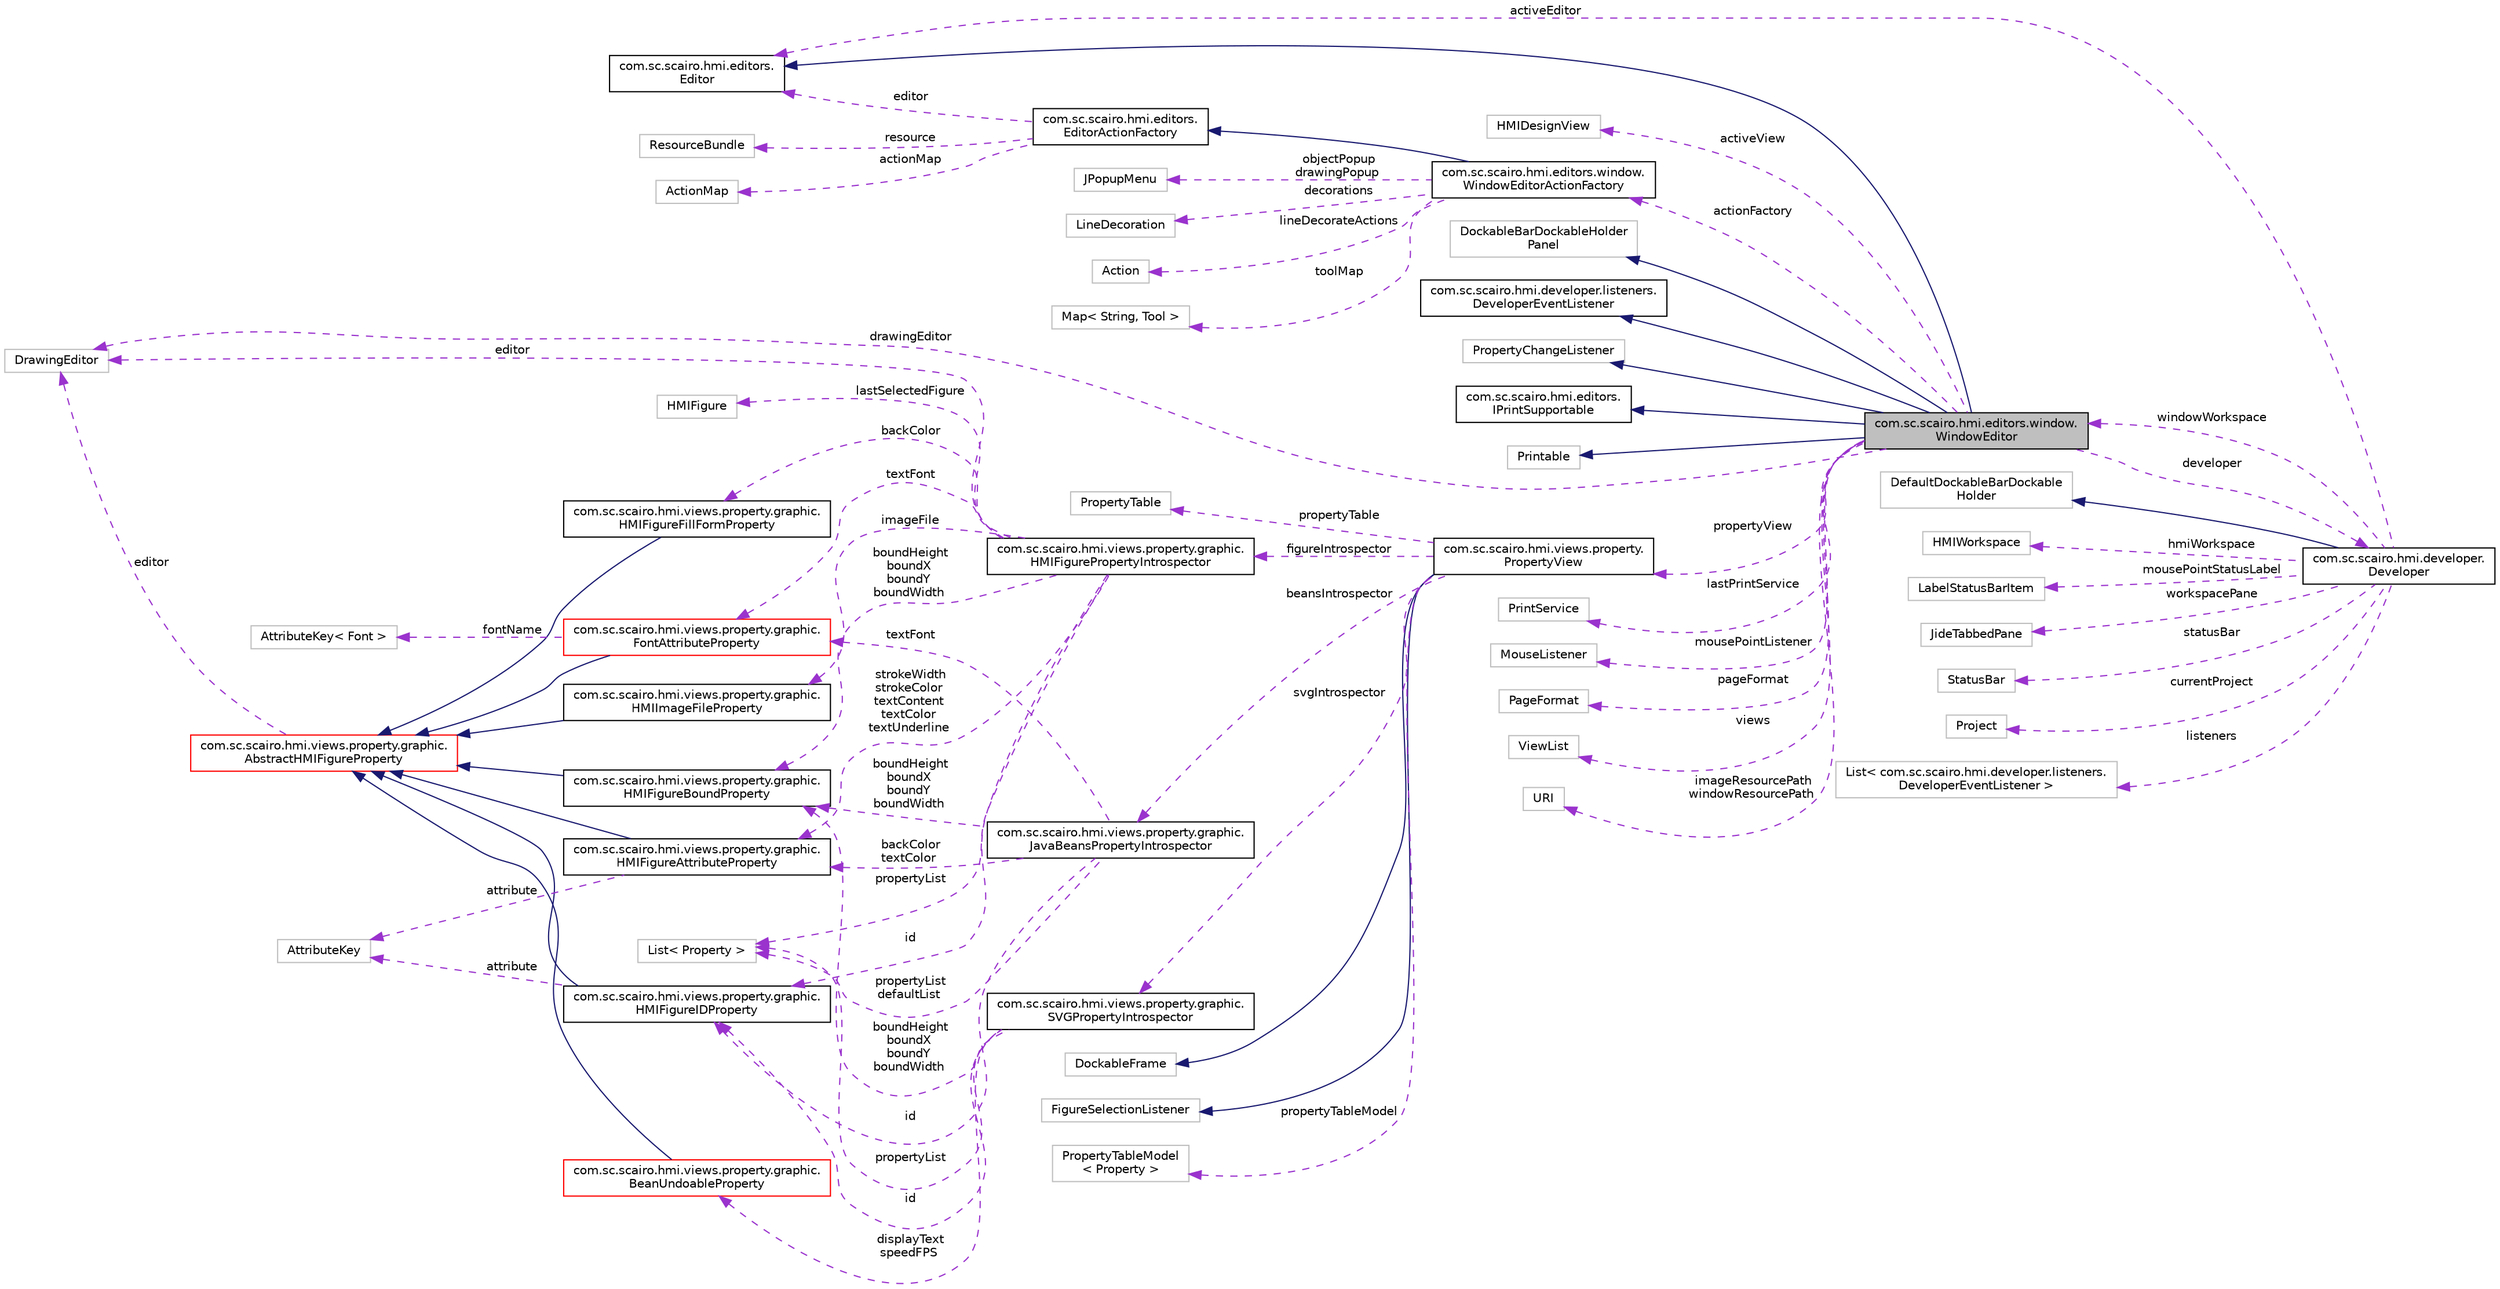 digraph "com.sc.scairo.hmi.editors.window.WindowEditor"
{
 // LATEX_PDF_SIZE
  edge [fontname="Helvetica",fontsize="10",labelfontname="Helvetica",labelfontsize="10"];
  node [fontname="Helvetica",fontsize="10",shape=record];
  rankdir="LR";
  Node1 [label="com.sc.scairo.hmi.editors.window.\lWindowEditor",height=0.2,width=0.4,color="black", fillcolor="grey75", style="filled", fontcolor="black",tooltip=" "];
  Node2 -> Node1 [dir="back",color="midnightblue",fontsize="10",style="solid",fontname="Helvetica"];
  Node2 [label="DockableBarDockableHolder\lPanel",height=0.2,width=0.4,color="grey75", fillcolor="white", style="filled",tooltip=" "];
  Node3 -> Node1 [dir="back",color="midnightblue",fontsize="10",style="solid",fontname="Helvetica"];
  Node3 [label="com.sc.scairo.hmi.developer.listeners.\lDeveloperEventListener",height=0.2,width=0.4,color="black", fillcolor="white", style="filled",URL="$interfacecom_1_1sc_1_1scairo_1_1hmi_1_1developer_1_1listeners_1_1_developer_event_listener.html",tooltip=" "];
  Node4 -> Node1 [dir="back",color="midnightblue",fontsize="10",style="solid",fontname="Helvetica"];
  Node4 [label="PropertyChangeListener",height=0.2,width=0.4,color="grey75", fillcolor="white", style="filled",tooltip=" "];
  Node5 -> Node1 [dir="back",color="midnightblue",fontsize="10",style="solid",fontname="Helvetica"];
  Node5 [label="com.sc.scairo.hmi.editors.\lEditor",height=0.2,width=0.4,color="black", fillcolor="white", style="filled",URL="$interfacecom_1_1sc_1_1scairo_1_1hmi_1_1editors_1_1_editor.html",tooltip=" "];
  Node6 -> Node1 [dir="back",color="midnightblue",fontsize="10",style="solid",fontname="Helvetica"];
  Node6 [label="com.sc.scairo.hmi.editors.\lIPrintSupportable",height=0.2,width=0.4,color="black", fillcolor="white", style="filled",URL="$interfacecom_1_1sc_1_1scairo_1_1hmi_1_1editors_1_1_i_print_supportable.html",tooltip=" "];
  Node7 -> Node1 [dir="back",color="midnightblue",fontsize="10",style="solid",fontname="Helvetica"];
  Node7 [label="Printable",height=0.2,width=0.4,color="grey75", fillcolor="white", style="filled",tooltip=" "];
  Node8 -> Node1 [dir="back",color="darkorchid3",fontsize="10",style="dashed",label=" drawingEditor" ,fontname="Helvetica"];
  Node8 [label="DrawingEditor",height=0.2,width=0.4,color="grey75", fillcolor="white", style="filled",tooltip=" "];
  Node9 -> Node1 [dir="back",color="darkorchid3",fontsize="10",style="dashed",label=" lastPrintService" ,fontname="Helvetica"];
  Node9 [label="PrintService",height=0.2,width=0.4,color="grey75", fillcolor="white", style="filled",tooltip=" "];
  Node10 -> Node1 [dir="back",color="darkorchid3",fontsize="10",style="dashed",label=" mousePointListener" ,fontname="Helvetica"];
  Node10 [label="MouseListener",height=0.2,width=0.4,color="grey75", fillcolor="white", style="filled",tooltip=" "];
  Node11 -> Node1 [dir="back",color="darkorchid3",fontsize="10",style="dashed",label=" pageFormat" ,fontname="Helvetica"];
  Node11 [label="PageFormat",height=0.2,width=0.4,color="grey75", fillcolor="white", style="filled",tooltip=" "];
  Node12 -> Node1 [dir="back",color="darkorchid3",fontsize="10",style="dashed",label=" views" ,fontname="Helvetica"];
  Node12 [label="ViewList",height=0.2,width=0.4,color="grey75", fillcolor="white", style="filled",tooltip=" "];
  Node13 -> Node1 [dir="back",color="darkorchid3",fontsize="10",style="dashed",label=" imageResourcePath\nwindowResourcePath" ,fontname="Helvetica"];
  Node13 [label="URI",height=0.2,width=0.4,color="grey75", fillcolor="white", style="filled",tooltip=" "];
  Node14 -> Node1 [dir="back",color="darkorchid3",fontsize="10",style="dashed",label=" activeView" ,fontname="Helvetica"];
  Node14 [label="HMIDesignView",height=0.2,width=0.4,color="grey75", fillcolor="white", style="filled",tooltip=" "];
  Node15 -> Node1 [dir="back",color="darkorchid3",fontsize="10",style="dashed",label=" developer" ,fontname="Helvetica"];
  Node15 [label="com.sc.scairo.hmi.developer.\lDeveloper",height=0.2,width=0.4,color="black", fillcolor="white", style="filled",URL="$classcom_1_1sc_1_1scairo_1_1hmi_1_1developer_1_1_developer.html",tooltip=" "];
  Node16 -> Node15 [dir="back",color="midnightblue",fontsize="10",style="solid",fontname="Helvetica"];
  Node16 [label="DefaultDockableBarDockable\lHolder",height=0.2,width=0.4,color="grey75", fillcolor="white", style="filled",tooltip=" "];
  Node17 -> Node15 [dir="back",color="darkorchid3",fontsize="10",style="dashed",label=" hmiWorkspace" ,fontname="Helvetica"];
  Node17 [label="HMIWorkspace",height=0.2,width=0.4,color="grey75", fillcolor="white", style="filled",tooltip=" "];
  Node1 -> Node15 [dir="back",color="darkorchid3",fontsize="10",style="dashed",label=" windowWorkspace" ,fontname="Helvetica"];
  Node18 -> Node15 [dir="back",color="darkorchid3",fontsize="10",style="dashed",label=" mousePointStatusLabel" ,fontname="Helvetica"];
  Node18 [label="LabelStatusBarItem",height=0.2,width=0.4,color="grey75", fillcolor="white", style="filled",tooltip=" "];
  Node19 -> Node15 [dir="back",color="darkorchid3",fontsize="10",style="dashed",label=" workspacePane" ,fontname="Helvetica"];
  Node19 [label="JideTabbedPane",height=0.2,width=0.4,color="grey75", fillcolor="white", style="filled",tooltip=" "];
  Node20 -> Node15 [dir="back",color="darkorchid3",fontsize="10",style="dashed",label=" statusBar" ,fontname="Helvetica"];
  Node20 [label="StatusBar",height=0.2,width=0.4,color="grey75", fillcolor="white", style="filled",tooltip=" "];
  Node21 -> Node15 [dir="back",color="darkorchid3",fontsize="10",style="dashed",label=" currentProject" ,fontname="Helvetica"];
  Node21 [label="Project",height=0.2,width=0.4,color="grey75", fillcolor="white", style="filled",tooltip=" "];
  Node22 -> Node15 [dir="back",color="darkorchid3",fontsize="10",style="dashed",label=" listeners" ,fontname="Helvetica"];
  Node22 [label="List\< com.sc.scairo.hmi.developer.listeners.\lDeveloperEventListener \>",height=0.2,width=0.4,color="grey75", fillcolor="white", style="filled",tooltip=" "];
  Node5 -> Node15 [dir="back",color="darkorchid3",fontsize="10",style="dashed",label=" activeEditor" ,fontname="Helvetica"];
  Node23 -> Node1 [dir="back",color="darkorchid3",fontsize="10",style="dashed",label=" propertyView" ,fontname="Helvetica"];
  Node23 [label="com.sc.scairo.hmi.views.property.\lPropertyView",height=0.2,width=0.4,color="black", fillcolor="white", style="filled",URL="$classcom_1_1sc_1_1scairo_1_1hmi_1_1views_1_1property_1_1_property_view.html",tooltip=" "];
  Node24 -> Node23 [dir="back",color="midnightblue",fontsize="10",style="solid",fontname="Helvetica"];
  Node24 [label="DockableFrame",height=0.2,width=0.4,color="grey75", fillcolor="white", style="filled",tooltip=" "];
  Node25 -> Node23 [dir="back",color="midnightblue",fontsize="10",style="solid",fontname="Helvetica"];
  Node25 [label="FigureSelectionListener",height=0.2,width=0.4,color="grey75", fillcolor="white", style="filled",tooltip=" "];
  Node26 -> Node23 [dir="back",color="darkorchid3",fontsize="10",style="dashed",label=" beansIntrospector" ,fontname="Helvetica"];
  Node26 [label="com.sc.scairo.hmi.views.property.graphic.\lJavaBeansPropertyIntrospector",height=0.2,width=0.4,color="black", fillcolor="white", style="filled",URL="$classcom_1_1sc_1_1scairo_1_1hmi_1_1views_1_1property_1_1graphic_1_1_java_beans_property_introspector.html",tooltip=" "];
  Node27 -> Node26 [dir="back",color="darkorchid3",fontsize="10",style="dashed",label=" boundHeight\nboundX\nboundY\nboundWidth" ,fontname="Helvetica"];
  Node27 [label="com.sc.scairo.hmi.views.property.graphic.\lHMIFigureBoundProperty",height=0.2,width=0.4,color="black", fillcolor="white", style="filled",URL="$classcom_1_1sc_1_1scairo_1_1hmi_1_1views_1_1property_1_1graphic_1_1_h_m_i_figure_bound_property.html",tooltip=" "];
  Node28 -> Node27 [dir="back",color="midnightblue",fontsize="10",style="solid",fontname="Helvetica"];
  Node28 [label="com.sc.scairo.hmi.views.property.graphic.\lAbstractHMIFigureProperty",height=0.2,width=0.4,color="red", fillcolor="white", style="filled",URL="$classcom_1_1sc_1_1scairo_1_1hmi_1_1views_1_1property_1_1graphic_1_1_abstract_h_m_i_figure_property.html",tooltip=" "];
  Node8 -> Node28 [dir="back",color="darkorchid3",fontsize="10",style="dashed",label=" editor" ,fontname="Helvetica"];
  Node32 -> Node26 [dir="back",color="darkorchid3",fontsize="10",style="dashed",label=" id" ,fontname="Helvetica"];
  Node32 [label="com.sc.scairo.hmi.views.property.graphic.\lHMIFigureIDProperty",height=0.2,width=0.4,color="black", fillcolor="white", style="filled",URL="$classcom_1_1sc_1_1scairo_1_1hmi_1_1views_1_1property_1_1graphic_1_1_h_m_i_figure_i_d_property.html",tooltip=" "];
  Node28 -> Node32 [dir="back",color="midnightblue",fontsize="10",style="solid",fontname="Helvetica"];
  Node33 -> Node32 [dir="back",color="darkorchid3",fontsize="10",style="dashed",label=" attribute" ,fontname="Helvetica"];
  Node33 [label="AttributeKey",height=0.2,width=0.4,color="grey75", fillcolor="white", style="filled",tooltip=" "];
  Node34 -> Node26 [dir="back",color="darkorchid3",fontsize="10",style="dashed",label=" propertyList\ndefaultList" ,fontname="Helvetica"];
  Node34 [label="List\< Property \>",height=0.2,width=0.4,color="grey75", fillcolor="white", style="filled",tooltip=" "];
  Node35 -> Node26 [dir="back",color="darkorchid3",fontsize="10",style="dashed",label=" backColor\ntextColor" ,fontname="Helvetica"];
  Node35 [label="com.sc.scairo.hmi.views.property.graphic.\lHMIFigureAttributeProperty",height=0.2,width=0.4,color="black", fillcolor="white", style="filled",URL="$classcom_1_1sc_1_1scairo_1_1hmi_1_1views_1_1property_1_1graphic_1_1_h_m_i_figure_attribute_property.html",tooltip=" "];
  Node28 -> Node35 [dir="back",color="midnightblue",fontsize="10",style="solid",fontname="Helvetica"];
  Node33 -> Node35 [dir="back",color="darkorchid3",fontsize="10",style="dashed",label=" attribute" ,fontname="Helvetica"];
  Node36 -> Node26 [dir="back",color="darkorchid3",fontsize="10",style="dashed",label=" textFont" ,fontname="Helvetica"];
  Node36 [label="com.sc.scairo.hmi.views.property.graphic.\lFontAttributeProperty",height=0.2,width=0.4,color="red", fillcolor="white", style="filled",URL="$classcom_1_1sc_1_1scairo_1_1hmi_1_1views_1_1property_1_1graphic_1_1_font_attribute_property.html",tooltip=" "];
  Node28 -> Node36 [dir="back",color="midnightblue",fontsize="10",style="solid",fontname="Helvetica"];
  Node37 -> Node36 [dir="back",color="darkorchid3",fontsize="10",style="dashed",label=" fontName" ,fontname="Helvetica"];
  Node37 [label="AttributeKey\< Font \>",height=0.2,width=0.4,color="grey75", fillcolor="white", style="filled",tooltip=" "];
  Node40 -> Node23 [dir="back",color="darkorchid3",fontsize="10",style="dashed",label=" figureIntrospector" ,fontname="Helvetica"];
  Node40 [label="com.sc.scairo.hmi.views.property.graphic.\lHMIFigurePropertyIntrospector",height=0.2,width=0.4,color="black", fillcolor="white", style="filled",URL="$classcom_1_1sc_1_1scairo_1_1hmi_1_1views_1_1property_1_1graphic_1_1_h_m_i_figure_property_introspector.html",tooltip=" "];
  Node8 -> Node40 [dir="back",color="darkorchid3",fontsize="10",style="dashed",label=" editor" ,fontname="Helvetica"];
  Node27 -> Node40 [dir="back",color="darkorchid3",fontsize="10",style="dashed",label=" boundHeight\nboundX\nboundY\nboundWidth" ,fontname="Helvetica"];
  Node32 -> Node40 [dir="back",color="darkorchid3",fontsize="10",style="dashed",label=" id" ,fontname="Helvetica"];
  Node41 -> Node40 [dir="back",color="darkorchid3",fontsize="10",style="dashed",label=" backColor" ,fontname="Helvetica"];
  Node41 [label="com.sc.scairo.hmi.views.property.graphic.\lHMIFigureFillFormProperty",height=0.2,width=0.4,color="black", fillcolor="white", style="filled",URL="$classcom_1_1sc_1_1scairo_1_1hmi_1_1views_1_1property_1_1graphic_1_1_h_m_i_figure_fill_form_property.html",tooltip=" "];
  Node28 -> Node41 [dir="back",color="midnightblue",fontsize="10",style="solid",fontname="Helvetica"];
  Node34 -> Node40 [dir="back",color="darkorchid3",fontsize="10",style="dashed",label=" propertyList" ,fontname="Helvetica"];
  Node42 -> Node40 [dir="back",color="darkorchid3",fontsize="10",style="dashed",label=" imageFile" ,fontname="Helvetica"];
  Node42 [label="com.sc.scairo.hmi.views.property.graphic.\lHMIImageFileProperty",height=0.2,width=0.4,color="black", fillcolor="white", style="filled",URL="$classcom_1_1sc_1_1scairo_1_1hmi_1_1views_1_1property_1_1graphic_1_1_h_m_i_image_file_property.html",tooltip=" "];
  Node28 -> Node42 [dir="back",color="midnightblue",fontsize="10",style="solid",fontname="Helvetica"];
  Node35 -> Node40 [dir="back",color="darkorchid3",fontsize="10",style="dashed",label=" strokeWidth\nstrokeColor\ntextContent\ntextColor\ntextUnderline" ,fontname="Helvetica"];
  Node36 -> Node40 [dir="back",color="darkorchid3",fontsize="10",style="dashed",label=" textFont" ,fontname="Helvetica"];
  Node43 -> Node40 [dir="back",color="darkorchid3",fontsize="10",style="dashed",label=" lastSelectedFigure" ,fontname="Helvetica"];
  Node43 [label="HMIFigure",height=0.2,width=0.4,color="grey75", fillcolor="white", style="filled",tooltip=" "];
  Node44 -> Node23 [dir="back",color="darkorchid3",fontsize="10",style="dashed",label=" propertyTableModel" ,fontname="Helvetica"];
  Node44 [label="PropertyTableModel\l\< Property \>",height=0.2,width=0.4,color="grey75", fillcolor="white", style="filled",tooltip=" "];
  Node45 -> Node23 [dir="back",color="darkorchid3",fontsize="10",style="dashed",label=" propertyTable" ,fontname="Helvetica"];
  Node45 [label="PropertyTable",height=0.2,width=0.4,color="grey75", fillcolor="white", style="filled",tooltip=" "];
  Node46 -> Node23 [dir="back",color="darkorchid3",fontsize="10",style="dashed",label=" svgIntrospector" ,fontname="Helvetica"];
  Node46 [label="com.sc.scairo.hmi.views.property.graphic.\lSVGPropertyIntrospector",height=0.2,width=0.4,color="black", fillcolor="white", style="filled",URL="$classcom_1_1sc_1_1scairo_1_1hmi_1_1views_1_1property_1_1graphic_1_1_s_v_g_property_introspector.html",tooltip=" "];
  Node27 -> Node46 [dir="back",color="darkorchid3",fontsize="10",style="dashed",label=" boundHeight\nboundX\nboundY\nboundWidth" ,fontname="Helvetica"];
  Node32 -> Node46 [dir="back",color="darkorchid3",fontsize="10",style="dashed",label=" id" ,fontname="Helvetica"];
  Node47 -> Node46 [dir="back",color="darkorchid3",fontsize="10",style="dashed",label=" displayText\nspeedFPS" ,fontname="Helvetica"];
  Node47 [label="com.sc.scairo.hmi.views.property.graphic.\lBeanUndoableProperty",height=0.2,width=0.4,color="red", fillcolor="white", style="filled",URL="$classcom_1_1sc_1_1scairo_1_1hmi_1_1views_1_1property_1_1graphic_1_1_bean_undoable_property.html",tooltip=" "];
  Node28 -> Node47 [dir="back",color="midnightblue",fontsize="10",style="solid",fontname="Helvetica"];
  Node34 -> Node46 [dir="back",color="darkorchid3",fontsize="10",style="dashed",label=" propertyList" ,fontname="Helvetica"];
  Node49 -> Node1 [dir="back",color="darkorchid3",fontsize="10",style="dashed",label=" actionFactory" ,fontname="Helvetica"];
  Node49 [label="com.sc.scairo.hmi.editors.window.\lWindowEditorActionFactory",height=0.2,width=0.4,color="black", fillcolor="white", style="filled",URL="$classcom_1_1sc_1_1scairo_1_1hmi_1_1editors_1_1window_1_1_window_editor_action_factory.html",tooltip=" "];
  Node50 -> Node49 [dir="back",color="midnightblue",fontsize="10",style="solid",fontname="Helvetica"];
  Node50 [label="com.sc.scairo.hmi.editors.\lEditorActionFactory",height=0.2,width=0.4,color="black", fillcolor="white", style="filled",URL="$classcom_1_1sc_1_1scairo_1_1hmi_1_1editors_1_1_editor_action_factory.html",tooltip=" "];
  Node51 -> Node50 [dir="back",color="darkorchid3",fontsize="10",style="dashed",label=" resource" ,fontname="Helvetica"];
  Node51 [label="ResourceBundle",height=0.2,width=0.4,color="grey75", fillcolor="white", style="filled",tooltip=" "];
  Node52 -> Node50 [dir="back",color="darkorchid3",fontsize="10",style="dashed",label=" actionMap" ,fontname="Helvetica"];
  Node52 [label="ActionMap",height=0.2,width=0.4,color="grey75", fillcolor="white", style="filled",tooltip=" "];
  Node5 -> Node50 [dir="back",color="darkorchid3",fontsize="10",style="dashed",label=" editor" ,fontname="Helvetica"];
  Node53 -> Node49 [dir="back",color="darkorchid3",fontsize="10",style="dashed",label=" objectPopup\ndrawingPopup" ,fontname="Helvetica"];
  Node53 [label="JPopupMenu",height=0.2,width=0.4,color="grey75", fillcolor="white", style="filled",tooltip=" "];
  Node54 -> Node49 [dir="back",color="darkorchid3",fontsize="10",style="dashed",label=" decorations" ,fontname="Helvetica"];
  Node54 [label="LineDecoration",height=0.2,width=0.4,color="grey75", fillcolor="white", style="filled",tooltip=" "];
  Node55 -> Node49 [dir="back",color="darkorchid3",fontsize="10",style="dashed",label=" lineDecorateActions" ,fontname="Helvetica"];
  Node55 [label="Action",height=0.2,width=0.4,color="grey75", fillcolor="white", style="filled",tooltip=" "];
  Node56 -> Node49 [dir="back",color="darkorchid3",fontsize="10",style="dashed",label=" toolMap" ,fontname="Helvetica"];
  Node56 [label="Map\< String, Tool \>",height=0.2,width=0.4,color="grey75", fillcolor="white", style="filled",tooltip=" "];
}
